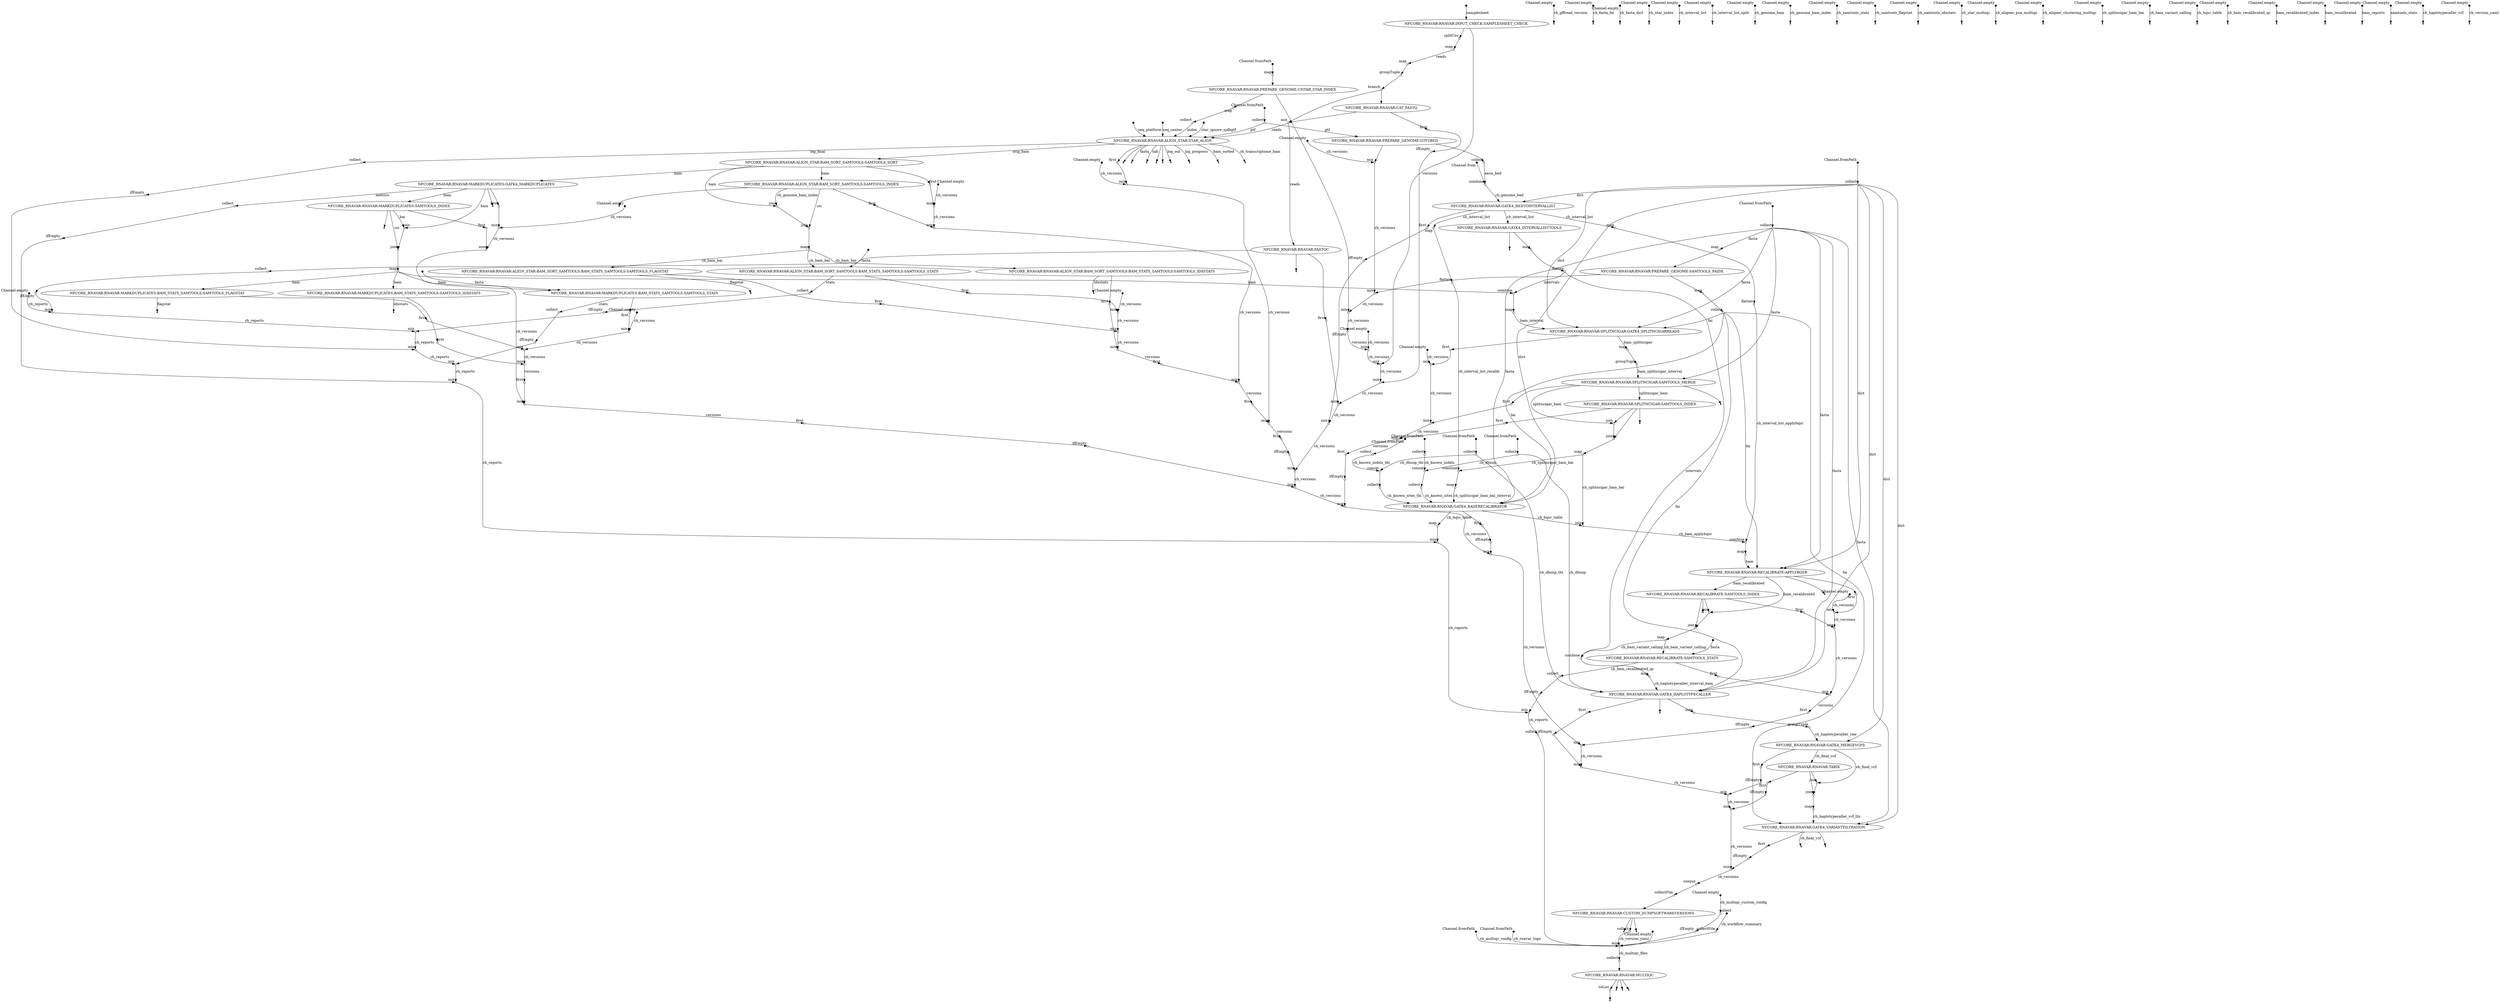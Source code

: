 digraph "rnavar_dag" {
v0 [shape=point,label="",fixedsize=true,width=0.1,xlabel="Channel.fromPath"];
v304 [shape=circle,label="",fixedsize=true,width=0.1,xlabel="mix"];
v0 -> v304 [label="ch_multiqc_config"];

v1 [shape=point,label="",fixedsize=true,width=0.1,xlabel="Channel.empty"];
v299 [shape=circle,label="",fixedsize=true,width=0.1,xlabel="collect"];
v1 -> v299 [label="ch_multiqc_custom_config"];

v2 [shape=point,label="",fixedsize=true,width=0.1,xlabel="Channel.fromPath"];
v304 [shape=circle,label="",fixedsize=true,width=0.1,xlabel="mix"];
v2 -> v304 [label="ch_rnavar_logo"];

v3 [shape=point,label="",fixedsize=true,width=0.1,xlabel="Channel.fromPath"];
v4 [shape=circle,label="",fixedsize=true,width=0.1,xlabel="collect"];
v3 -> v4;

v4 [shape=circle,label="",fixedsize=true,width=0.1,xlabel="collect"];
v211 [shape=circle,label="",fixedsize=true,width=0.1,xlabel="concat"];
v4 -> v211 [label="ch_dbsnp"];

v5 [shape=point,label="",fixedsize=true,width=0.1,xlabel="Channel.fromPath"];
v6 [shape=circle,label="",fixedsize=true,width=0.1,xlabel="collect"];
v5 -> v6;

v6 [shape=circle,label="",fixedsize=true,width=0.1,xlabel="collect"];
v213 [shape=circle,label="",fixedsize=true,width=0.1,xlabel="concat"];
v6 -> v213 [label="ch_dbsnp_tbi"];

v7 [shape=point,label="",fixedsize=true,width=0.1,xlabel="Channel.fromPath"];
v8 [shape=circle,label="",fixedsize=true,width=0.1,xlabel="collect"];
v7 -> v8;

v8 [shape=circle,label="",fixedsize=true,width=0.1,xlabel="collect"];
v211 [shape=circle,label="",fixedsize=true,width=0.1,xlabel="concat"];
v8 -> v211 [label="ch_known_indels"];

v9 [shape=point,label="",fixedsize=true,width=0.1,xlabel="Channel.fromPath"];
v10 [shape=circle,label="",fixedsize=true,width=0.1,xlabel="collect"];
v9 -> v10;

v10 [shape=circle,label="",fixedsize=true,width=0.1,xlabel="collect"];
v213 [shape=circle,label="",fixedsize=true,width=0.1,xlabel="concat"];
v10 -> v213 [label="ch_known_indels_tbi"];

v11 [shape=point,label="",fixedsize=true,width=0.1,xlabel="Channel.empty"];
v63 [shape=circle,label="",fixedsize=true,width=0.1,xlabel="mix"];
v11 -> v63 [label="ch_reports"];

v12 [shape=point,label="",fixedsize=true,width=0.1,xlabel="Channel.empty"];
v45 [shape=circle,label="",fixedsize=true,width=0.1,xlabel="mix"];
v12 -> v45 [label="ch_versions"];

v13 [shape=point,label="",fixedsize=true,width=0.1,xlabel="Channel.empty"];
v22 [shape=circle,label="",fixedsize=true,width=0.1,xlabel="mix"];
v13 -> v22 [label="ch_versions"];

v14 [shape=point,label="",fixedsize=true,width=0.1,xlabel="Channel.fromPath"];
v15 [shape=circle,label="",fixedsize=true,width=0.1,xlabel="collect"];
v14 -> v15;

v15 [shape=circle,label="",fixedsize=true,width=0.1,xlabel="collect"];
v25 [shape=circle,label="",fixedsize=true,width=0.1,xlabel="map"];
v15 -> v25 [label="fasta"];

v16 [shape=point,label="",fixedsize=true,width=0.1,xlabel="Channel.empty"];
v17 [shape=point];
v16 -> v17 [label="ch_gffread_version"];

v18 [shape=point,label="",fixedsize=true,width=0.1,xlabel="Channel.fromPath"];
v19 [shape=circle,label="",fixedsize=true,width=0.1,xlabel="collect"];
v18 -> v19;

v19 [shape=circle,label="",fixedsize=true,width=0.1,xlabel="collect"];
v20 [label="NFCORE_RNAVAR:RNAVAR:PREPARE_GENOME:GTF2BED"];
v19 -> v20 [label="gtf"];

v20 [label="NFCORE_RNAVAR:RNAVAR:PREPARE_GENOME:GTF2BED"];
v21 [shape=circle,label="",fixedsize=true,width=0.1,xlabel="collect"];
v20 -> v21;

v20 [label="NFCORE_RNAVAR:RNAVAR:PREPARE_GENOME:GTF2BED"];
v22 [shape=circle,label="",fixedsize=true,width=0.1,xlabel="mix"];
v20 -> v22;

v21 [shape=circle,label="",fixedsize=true,width=0.1,xlabel="collect"];
v44 [shape=circle,label="",fixedsize=true,width=0.1,xlabel="combine"];
v21 -> v44 [label="exon_bed"];

v22 [shape=circle,label="",fixedsize=true,width=0.1,xlabel="mix"];
v29 [shape=circle,label="",fixedsize=true,width=0.1,xlabel="mix"];
v22 -> v29 [label="ch_versions"];

v23 [shape=point,label="",fixedsize=true,width=0.1,xlabel="Channel.empty"];
v24 [shape=point];
v23 -> v24 [label="ch_fasta_fai"];

v25 [shape=circle,label="",fixedsize=true,width=0.1,xlabel="map"];
v26 [label="NFCORE_RNAVAR:RNAVAR:PREPARE_GENOME:SAMTOOLS_FAIDX"];
v25 -> v26;

v26 [label="NFCORE_RNAVAR:RNAVAR:PREPARE_GENOME:SAMTOOLS_FAIDX"];
v27 [shape=circle,label="",fixedsize=true,width=0.1,xlabel="map"];
v26 -> v27;

v26 [label="NFCORE_RNAVAR:RNAVAR:PREPARE_GENOME:SAMTOOLS_FAIDX"];
v29 [shape=circle,label="",fixedsize=true,width=0.1,xlabel="mix"];
v26 -> v29;

v27 [shape=circle,label="",fixedsize=true,width=0.1,xlabel="map"];
v28 [shape=circle,label="",fixedsize=true,width=0.1,xlabel="collect"];
v27 -> v28;

v28 [shape=circle,label="",fixedsize=true,width=0.1,xlabel="collect"];
v188 [label="NFCORE_RNAVAR:RNAVAR:SPLITNCIGAR:GATK4_SPLITNCIGARREADS"];
v28 -> v188 [label="fai"];

v29 [shape=circle,label="",fixedsize=true,width=0.1,xlabel="mix"];
v41 [shape=circle,label="",fixedsize=true,width=0.1,xlabel="mix"];
v29 -> v41 [label="ch_versions"];

v30 [shape=point,label="",fixedsize=true,width=0.1,xlabel="Channel.empty"];
v31 [shape=point];
v30 -> v31 [label="ch_fasta_dict"];

v32 [shape=point,label="",fixedsize=true,width=0.1,xlabel="Channel.fromPath"];
v33 [shape=circle,label="",fixedsize=true,width=0.1,xlabel="collect"];
v32 -> v33;

v33 [shape=circle,label="",fixedsize=true,width=0.1,xlabel="collect"];
v68 [label="NFCORE_RNAVAR:RNAVAR:GATK4_BEDTOINTERVALLIST"];
v33 -> v68 [label="dict"];

v34 [shape=point,label="",fixedsize=true,width=0.1,xlabel="Channel.empty"];
v35 [shape=point];
v34 -> v35 [label="ch_star_index"];

v36 [shape=point,label="",fixedsize=true,width=0.1,xlabel="Channel.fromPath"];
v37 [shape=circle,label="",fixedsize=true,width=0.1,xlabel="map"];
v36 -> v37;

v37 [shape=circle,label="",fixedsize=true,width=0.1,xlabel="map"];
v38 [label="NFCORE_RNAVAR:RNAVAR:PREPARE_GENOME:UNTAR_STAR_INDEX"];
v37 -> v38;

v38 [label="NFCORE_RNAVAR:RNAVAR:PREPARE_GENOME:UNTAR_STAR_INDEX"];
v39 [shape=circle,label="",fixedsize=true,width=0.1,xlabel="map"];
v38 -> v39;

v38 [label="NFCORE_RNAVAR:RNAVAR:PREPARE_GENOME:UNTAR_STAR_INDEX"];
v41 [shape=circle,label="",fixedsize=true,width=0.1,xlabel="mix"];
v38 -> v41;

v39 [shape=circle,label="",fixedsize=true,width=0.1,xlabel="map"];
v40 [shape=circle,label="",fixedsize=true,width=0.1,xlabel="collect"];
v39 -> v40;

v40 [shape=circle,label="",fixedsize=true,width=0.1,xlabel="collect"];
v98 [label="NFCORE_RNAVAR:RNAVAR:ALIGN_STAR:STAR_ALIGN"];
v40 -> v98 [label="index"];

v41 [shape=circle,label="",fixedsize=true,width=0.1,xlabel="mix"];
v42 [shape=circle,label="",fixedsize=true,width=0.1,xlabel="ifEmpty"];
v41 -> v42 [label="ch_versions"];

v42 [shape=circle,label="",fixedsize=true,width=0.1,xlabel="ifEmpty"];
v45 [shape=circle,label="",fixedsize=true,width=0.1,xlabel="mix"];
v42 -> v45 [label="versions"];

v43 [shape=point,label="",fixedsize=true,width=0.1,xlabel="Channel.from"];
v44 [shape=circle,label="",fixedsize=true,width=0.1,xlabel="combine"];
v43 -> v44;

v44 [shape=circle,label="",fixedsize=true,width=0.1,xlabel="combine"];
v68 [label="NFCORE_RNAVAR:RNAVAR:GATK4_BEDTOINTERVALLIST"];
v44 -> v68 [label="ch_genome_bed"];

v45 [shape=circle,label="",fixedsize=true,width=0.1,xlabel="mix"];
v53 [shape=circle,label="",fixedsize=true,width=0.1,xlabel="mix"];
v45 -> v53 [label="ch_versions"];

v46 [shape=point,label="",fixedsize=true,width=0.1];
v47 [label="NFCORE_RNAVAR:RNAVAR:INPUT_CHECK:SAMPLESHEET_CHECK"];
v46 -> v47 [label="samplesheet"];

v47 [label="NFCORE_RNAVAR:RNAVAR:INPUT_CHECK:SAMPLESHEET_CHECK"];
v48 [shape=circle,label="",fixedsize=true,width=0.1,xlabel="splitCsv"];
v47 -> v48;

v47 [label="NFCORE_RNAVAR:RNAVAR:INPUT_CHECK:SAMPLESHEET_CHECK"];
v53 [shape=circle,label="",fixedsize=true,width=0.1,xlabel="mix"];
v47 -> v53 [label="versions"];

v48 [shape=circle,label="",fixedsize=true,width=0.1,xlabel="splitCsv"];
v49 [shape=circle,label="",fixedsize=true,width=0.1,xlabel="map"];
v48 -> v49;

v49 [shape=circle,label="",fixedsize=true,width=0.1,xlabel="map"];
v50 [shape=circle,label="",fixedsize=true,width=0.1,xlabel="map"];
v49 -> v50 [label="reads"];

v50 [shape=circle,label="",fixedsize=true,width=0.1,xlabel="map"];
v51 [shape=circle,label="",fixedsize=true,width=0.1,xlabel="groupTuple"];
v50 -> v51;

v51 [shape=circle,label="",fixedsize=true,width=0.1,xlabel="groupTuple"];
v52 [shape=circle,label="",fixedsize=true,width=0.1,xlabel="branch"];
v51 -> v52;

v52 [shape=circle,label="",fixedsize=true,width=0.1,xlabel="branch"];
v55 [shape=circle,label="",fixedsize=true,width=0.1,xlabel="mix"];
v52 -> v55;

v52 [shape=circle,label="",fixedsize=true,width=0.1,xlabel="branch"];
v54 [label="NFCORE_RNAVAR:RNAVAR:CAT_FASTQ"];
v52 -> v54;

v53 [shape=circle,label="",fixedsize=true,width=0.1,xlabel="mix"];
v58 [shape=circle,label="",fixedsize=true,width=0.1,xlabel="mix"];
v53 -> v58 [label="ch_versions"];

v54 [label="NFCORE_RNAVAR:RNAVAR:CAT_FASTQ"];
v55 [shape=circle,label="",fixedsize=true,width=0.1,xlabel="mix"];
v54 -> v55;

v54 [label="NFCORE_RNAVAR:RNAVAR:CAT_FASTQ"];
v56 [shape=circle,label="",fixedsize=true,width=0.1,xlabel="first"];
v54 -> v56;

v55 [shape=circle,label="",fixedsize=true,width=0.1,xlabel="mix"];
v59 [label="NFCORE_RNAVAR:RNAVAR:FASTQC"];
v55 -> v59 [label="reads"];

v56 [shape=circle,label="",fixedsize=true,width=0.1,xlabel="first"];
v57 [shape=circle,label="",fixedsize=true,width=0.1,xlabel="ifEmpty"];
v56 -> v57;

v57 [shape=circle,label="",fixedsize=true,width=0.1,xlabel="ifEmpty"];
v58 [shape=circle,label="",fixedsize=true,width=0.1,xlabel="mix"];
v57 -> v58;

v58 [shape=circle,label="",fixedsize=true,width=0.1,xlabel="mix"];
v65 [shape=circle,label="",fixedsize=true,width=0.1,xlabel="mix"];
v58 -> v65 [label="ch_versions"];

v59 [label="NFCORE_RNAVAR:RNAVAR:FASTQC"];
v60 [shape=point];
v59 -> v60;

v59 [label="NFCORE_RNAVAR:RNAVAR:FASTQC"];
v61 [shape=circle,label="",fixedsize=true,width=0.1,xlabel="collect"];
v59 -> v61;

v59 [label="NFCORE_RNAVAR:RNAVAR:FASTQC"];
v64 [shape=circle,label="",fixedsize=true,width=0.1,xlabel="first"];
v59 -> v64;

v61 [shape=circle,label="",fixedsize=true,width=0.1,xlabel="collect"];
v62 [shape=circle,label="",fixedsize=true,width=0.1,xlabel="ifEmpty"];
v61 -> v62;

v62 [shape=circle,label="",fixedsize=true,width=0.1,xlabel="ifEmpty"];
v63 [shape=circle,label="",fixedsize=true,width=0.1,xlabel="mix"];
v62 -> v63;

v63 [shape=circle,label="",fixedsize=true,width=0.1,xlabel="mix"];
v140 [shape=circle,label="",fixedsize=true,width=0.1,xlabel="mix"];
v63 -> v140 [label="ch_reports"];

v64 [shape=circle,label="",fixedsize=true,width=0.1,xlabel="first"];
v65 [shape=circle,label="",fixedsize=true,width=0.1,xlabel="mix"];
v64 -> v65;

v65 [shape=circle,label="",fixedsize=true,width=0.1,xlabel="mix"];
v71 [shape=circle,label="",fixedsize=true,width=0.1,xlabel="mix"];
v65 -> v71 [label="ch_versions"];

v66 [shape=point,label="",fixedsize=true,width=0.1,xlabel="Channel.empty"];
v67 [shape=point];
v66 -> v67 [label="ch_interval_list"];

v68 [label="NFCORE_RNAVAR:RNAVAR:GATK4_BEDTOINTERVALLIST"];
v74 [label="NFCORE_RNAVAR:RNAVAR:GATK4_INTERVALLISTTOOLS"];
v68 -> v74 [label="ch_interval_list"];

v68 [label="NFCORE_RNAVAR:RNAVAR:GATK4_BEDTOINTERVALLIST"];
v69 [shape=circle,label="",fixedsize=true,width=0.1,xlabel="first"];
v68 -> v69;

v69 [shape=circle,label="",fixedsize=true,width=0.1,xlabel="first"];
v70 [shape=circle,label="",fixedsize=true,width=0.1,xlabel="ifEmpty"];
v69 -> v70;

v70 [shape=circle,label="",fixedsize=true,width=0.1,xlabel="ifEmpty"];
v71 [shape=circle,label="",fixedsize=true,width=0.1,xlabel="mix"];
v70 -> v71;

v71 [shape=circle,label="",fixedsize=true,width=0.1,xlabel="mix"];
v146 [shape=circle,label="",fixedsize=true,width=0.1,xlabel="mix"];
v71 -> v146 [label="ch_versions"];

v72 [shape=point,label="",fixedsize=true,width=0.1,xlabel="Channel.empty"];
v73 [shape=point];
v72 -> v73 [label="ch_interval_list_split"];

v74 [label="NFCORE_RNAVAR:RNAVAR:GATK4_INTERVALLISTTOOLS"];
v76 [shape=circle,label="",fixedsize=true,width=0.1,xlabel="map"];
v74 -> v76;

v74 [label="NFCORE_RNAVAR:RNAVAR:GATK4_INTERVALLISTTOOLS"];
v75 [shape=point];
v74 -> v75;

v76 [shape=circle,label="",fixedsize=true,width=0.1,xlabel="map"];
v77 [shape=circle,label="",fixedsize=true,width=0.1,xlabel="flatten"];
v76 -> v77;

v77 [shape=circle,label="",fixedsize=true,width=0.1,xlabel="flatten"];
v186 [shape=circle,label="",fixedsize=true,width=0.1,xlabel="combine"];
v77 -> v186 [label="intervals"];

v78 [shape=point,label="",fixedsize=true,width=0.1,xlabel="Channel.empty"];
v79 [shape=point];
v78 -> v79 [label="ch_genome_bam"];

v80 [shape=point,label="",fixedsize=true,width=0.1,xlabel="Channel.empty"];
v81 [shape=point];
v80 -> v81 [label="ch_genome_bam_index"];

v82 [shape=point,label="",fixedsize=true,width=0.1,xlabel="Channel.empty"];
v83 [shape=point];
v82 -> v83 [label="ch_samtools_stats"];

v84 [shape=point,label="",fixedsize=true,width=0.1,xlabel="Channel.empty"];
v85 [shape=point];
v84 -> v85 [label="ch_samtools_flagstat"];

v86 [shape=point,label="",fixedsize=true,width=0.1,xlabel="Channel.empty"];
v87 [shape=point];
v86 -> v87 [label="ch_samtools_idxstats"];

v88 [shape=point,label="",fixedsize=true,width=0.1,xlabel="Channel.empty"];
v89 [shape=point];
v88 -> v89 [label="ch_star_multiqc"];

v90 [shape=point,label="",fixedsize=true,width=0.1,xlabel="Channel.empty"];
v91 [shape=point];
v90 -> v91 [label="ch_aligner_pca_multiqc"];

v92 [shape=point,label="",fixedsize=true,width=0.1,xlabel="Channel.empty"];
v93 [shape=point];
v92 -> v93 [label="ch_aligner_clustering_multiqc"];

v94 [shape=point,label="",fixedsize=true,width=0.1,xlabel="Channel.empty"];
v109 [shape=circle,label="",fixedsize=true,width=0.1,xlabel="mix"];
v94 -> v109 [label="ch_versions"];

v55 [shape=circle,label="",fixedsize=true,width=0.1,xlabel="mix"];
v98 [label="NFCORE_RNAVAR:RNAVAR:ALIGN_STAR:STAR_ALIGN"];
v55 -> v98 [label="reads"];

v19 [shape=circle,label="",fixedsize=true,width=0.1,xlabel="collect"];
v98 [label="NFCORE_RNAVAR:RNAVAR:ALIGN_STAR:STAR_ALIGN"];
v19 -> v98 [label="gtf"];

v95 [shape=point,label="",fixedsize=true,width=0.1];
v98 [label="NFCORE_RNAVAR:RNAVAR:ALIGN_STAR:STAR_ALIGN"];
v95 -> v98 [label="star_ignore_sjdbgtf"];

v96 [shape=point,label="",fixedsize=true,width=0.1];
v98 [label="NFCORE_RNAVAR:RNAVAR:ALIGN_STAR:STAR_ALIGN"];
v96 -> v98 [label="seq_platform"];

v97 [shape=point,label="",fixedsize=true,width=0.1];
v98 [label="NFCORE_RNAVAR:RNAVAR:ALIGN_STAR:STAR_ALIGN"];
v97 -> v98 [label="seq_center"];

v98 [label="NFCORE_RNAVAR:RNAVAR:ALIGN_STAR:STAR_ALIGN"];
v111 [label="NFCORE_RNAVAR:RNAVAR:ALIGN_STAR:BAM_SORT_SAMTOOLS:SAMTOOLS_SORT"];
v98 -> v111 [label="orig_bam"];

v98 [label="NFCORE_RNAVAR:RNAVAR:ALIGN_STAR:STAR_ALIGN"];
v141 [shape=circle,label="",fixedsize=true,width=0.1,xlabel="collect"];
v98 -> v141 [label="log_final"];

v98 [label="NFCORE_RNAVAR:RNAVAR:ALIGN_STAR:STAR_ALIGN"];
v107 [shape=point];
v98 -> v107 [label="log_out"];

v98 [label="NFCORE_RNAVAR:RNAVAR:ALIGN_STAR:STAR_ALIGN"];
v106 [shape=point];
v98 -> v106 [label="log_progress"];

v98 [label="NFCORE_RNAVAR:RNAVAR:ALIGN_STAR:STAR_ALIGN"];
v108 [shape=circle,label="",fixedsize=true,width=0.1,xlabel="first"];
v98 -> v108;

v98 [label="NFCORE_RNAVAR:RNAVAR:ALIGN_STAR:STAR_ALIGN"];
v105 [shape=point];
v98 -> v105 [label="bam_sorted"];

v98 [label="NFCORE_RNAVAR:RNAVAR:ALIGN_STAR:STAR_ALIGN"];
v104 [shape=point];
v98 -> v104 [label="ch_transcriptome_bam"];

v98 [label="NFCORE_RNAVAR:RNAVAR:ALIGN_STAR:STAR_ALIGN"];
v103 [shape=point];
v98 -> v103;

v98 [label="NFCORE_RNAVAR:RNAVAR:ALIGN_STAR:STAR_ALIGN"];
v102 [shape=point];
v98 -> v102 [label="fastq"];

v98 [label="NFCORE_RNAVAR:RNAVAR:ALIGN_STAR:STAR_ALIGN"];
v101 [shape=point];
v98 -> v101 [label="tab"];

v98 [label="NFCORE_RNAVAR:RNAVAR:ALIGN_STAR:STAR_ALIGN"];
v100 [shape=point];
v98 -> v100;

v98 [label="NFCORE_RNAVAR:RNAVAR:ALIGN_STAR:STAR_ALIGN"];
v99 [shape=point];
v98 -> v99;

v108 [shape=circle,label="",fixedsize=true,width=0.1,xlabel="first"];
v109 [shape=circle,label="",fixedsize=true,width=0.1,xlabel="mix"];
v108 -> v109;

v109 [shape=circle,label="",fixedsize=true,width=0.1,xlabel="mix"];
v137 [shape=circle,label="",fixedsize=true,width=0.1,xlabel="mix"];
v109 -> v137 [label="ch_versions"];

v110 [shape=point,label="",fixedsize=true,width=0.1,xlabel="Channel.empty"];
v113 [shape=circle,label="",fixedsize=true,width=0.1,xlabel="mix"];
v110 -> v113 [label="ch_versions"];

v111 [label="NFCORE_RNAVAR:RNAVAR:ALIGN_STAR:BAM_SORT_SAMTOOLS:SAMTOOLS_SORT"];
v114 [label="NFCORE_RNAVAR:RNAVAR:ALIGN_STAR:BAM_SORT_SAMTOOLS:SAMTOOLS_INDEX"];
v111 -> v114 [label="bam"];

v111 [label="NFCORE_RNAVAR:RNAVAR:ALIGN_STAR:BAM_SORT_SAMTOOLS:SAMTOOLS_SORT"];
v112 [shape=circle,label="",fixedsize=true,width=0.1,xlabel="first"];
v111 -> v112;

v112 [shape=circle,label="",fixedsize=true,width=0.1,xlabel="first"];
v113 [shape=circle,label="",fixedsize=true,width=0.1,xlabel="mix"];
v112 -> v113;

v113 [shape=circle,label="",fixedsize=true,width=0.1,xlabel="mix"];
v117 [shape=circle,label="",fixedsize=true,width=0.1,xlabel="mix"];
v113 -> v117 [label="ch_versions"];

v114 [label="NFCORE_RNAVAR:RNAVAR:ALIGN_STAR:BAM_SORT_SAMTOOLS:SAMTOOLS_INDEX"];
v118 [shape=circle,label="",fixedsize=true,width=0.1,xlabel="join"];
v114 -> v118 [label="ch_genome_bam_index"];

v114 [label="NFCORE_RNAVAR:RNAVAR:ALIGN_STAR:BAM_SORT_SAMTOOLS:SAMTOOLS_INDEX"];
v119 [shape=circle,label="",fixedsize=true,width=0.1,xlabel="join"];
v114 -> v119 [label="csi"];

v114 [label="NFCORE_RNAVAR:RNAVAR:ALIGN_STAR:BAM_SORT_SAMTOOLS:SAMTOOLS_INDEX"];
v115 [shape=point];
v114 -> v115;

v114 [label="NFCORE_RNAVAR:RNAVAR:ALIGN_STAR:BAM_SORT_SAMTOOLS:SAMTOOLS_INDEX"];
v116 [shape=circle,label="",fixedsize=true,width=0.1,xlabel="first"];
v114 -> v116;

v116 [shape=circle,label="",fixedsize=true,width=0.1,xlabel="first"];
v117 [shape=circle,label="",fixedsize=true,width=0.1,xlabel="mix"];
v116 -> v117;

v117 [shape=circle,label="",fixedsize=true,width=0.1,xlabel="mix"];
v135 [shape=circle,label="",fixedsize=true,width=0.1,xlabel="mix"];
v117 -> v135 [label="ch_versions"];

v111 [label="NFCORE_RNAVAR:RNAVAR:ALIGN_STAR:BAM_SORT_SAMTOOLS:SAMTOOLS_SORT"];
v118 [shape=circle,label="",fixedsize=true,width=0.1,xlabel="join"];
v111 -> v118 [label="bam"];

v118 [shape=circle,label="",fixedsize=true,width=0.1,xlabel="join"];
v119 [shape=circle,label="",fixedsize=true,width=0.1,xlabel="join"];
v118 -> v119;

v119 [shape=circle,label="",fixedsize=true,width=0.1,xlabel="join"];
v120 [shape=circle,label="",fixedsize=true,width=0.1,xlabel="map"];
v119 -> v120;

v120 [shape=circle,label="",fixedsize=true,width=0.1,xlabel="map"];
v123 [label="NFCORE_RNAVAR:RNAVAR:ALIGN_STAR:BAM_SORT_SAMTOOLS:BAM_STATS_SAMTOOLS:SAMTOOLS_STATS"];
v120 -> v123 [label="ch_bam_bai"];

v121 [shape=point,label="",fixedsize=true,width=0.1,xlabel="Channel.empty"];
v125 [shape=circle,label="",fixedsize=true,width=0.1,xlabel="mix"];
v121 -> v125 [label="ch_versions"];

v122 [shape=point,label="",fixedsize=true,width=0.1];
v123 [label="NFCORE_RNAVAR:RNAVAR:ALIGN_STAR:BAM_SORT_SAMTOOLS:BAM_STATS_SAMTOOLS:SAMTOOLS_STATS"];
v122 -> v123 [label="fasta"];

v123 [label="NFCORE_RNAVAR:RNAVAR:ALIGN_STAR:BAM_SORT_SAMTOOLS:BAM_STATS_SAMTOOLS:SAMTOOLS_STATS"];
v138 [shape=circle,label="",fixedsize=true,width=0.1,xlabel="collect"];
v123 -> v138 [label="stats"];

v123 [label="NFCORE_RNAVAR:RNAVAR:ALIGN_STAR:BAM_SORT_SAMTOOLS:BAM_STATS_SAMTOOLS:SAMTOOLS_STATS"];
v124 [shape=circle,label="",fixedsize=true,width=0.1,xlabel="first"];
v123 -> v124;

v124 [shape=circle,label="",fixedsize=true,width=0.1,xlabel="first"];
v125 [shape=circle,label="",fixedsize=true,width=0.1,xlabel="mix"];
v124 -> v125;

v125 [shape=circle,label="",fixedsize=true,width=0.1,xlabel="mix"];
v129 [shape=circle,label="",fixedsize=true,width=0.1,xlabel="mix"];
v125 -> v129 [label="ch_versions"];

v120 [shape=circle,label="",fixedsize=true,width=0.1,xlabel="map"];
v126 [label="NFCORE_RNAVAR:RNAVAR:ALIGN_STAR:BAM_SORT_SAMTOOLS:BAM_STATS_SAMTOOLS:SAMTOOLS_FLAGSTAT"];
v120 -> v126 [label="ch_bam_bai"];

v126 [label="NFCORE_RNAVAR:RNAVAR:ALIGN_STAR:BAM_SORT_SAMTOOLS:BAM_STATS_SAMTOOLS:SAMTOOLS_FLAGSTAT"];
v127 [shape=point];
v126 -> v127 [label="flagstat"];

v126 [label="NFCORE_RNAVAR:RNAVAR:ALIGN_STAR:BAM_SORT_SAMTOOLS:BAM_STATS_SAMTOOLS:SAMTOOLS_FLAGSTAT"];
v128 [shape=circle,label="",fixedsize=true,width=0.1,xlabel="first"];
v126 -> v128;

v128 [shape=circle,label="",fixedsize=true,width=0.1,xlabel="first"];
v129 [shape=circle,label="",fixedsize=true,width=0.1,xlabel="mix"];
v128 -> v129;

v129 [shape=circle,label="",fixedsize=true,width=0.1,xlabel="mix"];
v133 [shape=circle,label="",fixedsize=true,width=0.1,xlabel="mix"];
v129 -> v133 [label="ch_versions"];

v120 [shape=circle,label="",fixedsize=true,width=0.1,xlabel="map"];
v130 [label="NFCORE_RNAVAR:RNAVAR:ALIGN_STAR:BAM_SORT_SAMTOOLS:BAM_STATS_SAMTOOLS:SAMTOOLS_IDXSTATS"];
v120 -> v130 [label="ch_bam_bai"];

v130 [label="NFCORE_RNAVAR:RNAVAR:ALIGN_STAR:BAM_SORT_SAMTOOLS:BAM_STATS_SAMTOOLS:SAMTOOLS_IDXSTATS"];
v131 [shape=point];
v130 -> v131 [label="idxstats"];

v130 [label="NFCORE_RNAVAR:RNAVAR:ALIGN_STAR:BAM_SORT_SAMTOOLS:BAM_STATS_SAMTOOLS:SAMTOOLS_IDXSTATS"];
v132 [shape=circle,label="",fixedsize=true,width=0.1,xlabel="first"];
v130 -> v132;

v132 [shape=circle,label="",fixedsize=true,width=0.1,xlabel="first"];
v133 [shape=circle,label="",fixedsize=true,width=0.1,xlabel="mix"];
v132 -> v133;

v133 [shape=circle,label="",fixedsize=true,width=0.1,xlabel="mix"];
v134 [shape=circle,label="",fixedsize=true,width=0.1,xlabel="first"];
v133 -> v134 [label="versions"];

v134 [shape=circle,label="",fixedsize=true,width=0.1,xlabel="first"];
v135 [shape=circle,label="",fixedsize=true,width=0.1,xlabel="mix"];
v134 -> v135;

v135 [shape=circle,label="",fixedsize=true,width=0.1,xlabel="mix"];
v136 [shape=circle,label="",fixedsize=true,width=0.1,xlabel="first"];
v135 -> v136 [label="versions"];

v136 [shape=circle,label="",fixedsize=true,width=0.1,xlabel="first"];
v137 [shape=circle,label="",fixedsize=true,width=0.1,xlabel="mix"];
v136 -> v137;

v137 [shape=circle,label="",fixedsize=true,width=0.1,xlabel="mix"];
v144 [shape=circle,label="",fixedsize=true,width=0.1,xlabel="first"];
v137 -> v144 [label="versions"];

v138 [shape=circle,label="",fixedsize=true,width=0.1,xlabel="collect"];
v139 [shape=circle,label="",fixedsize=true,width=0.1,xlabel="ifEmpty"];
v138 -> v139;

v139 [shape=circle,label="",fixedsize=true,width=0.1,xlabel="ifEmpty"];
v140 [shape=circle,label="",fixedsize=true,width=0.1,xlabel="mix"];
v139 -> v140;

v140 [shape=circle,label="",fixedsize=true,width=0.1,xlabel="mix"];
v143 [shape=circle,label="",fixedsize=true,width=0.1,xlabel="mix"];
v140 -> v143 [label="ch_reports"];

v141 [shape=circle,label="",fixedsize=true,width=0.1,xlabel="collect"];
v142 [shape=circle,label="",fixedsize=true,width=0.1,xlabel="ifEmpty"];
v141 -> v142;

v142 [shape=circle,label="",fixedsize=true,width=0.1,xlabel="ifEmpty"];
v143 [shape=circle,label="",fixedsize=true,width=0.1,xlabel="mix"];
v142 -> v143;

v143 [shape=circle,label="",fixedsize=true,width=0.1,xlabel="mix"];
v176 [shape=circle,label="",fixedsize=true,width=0.1,xlabel="mix"];
v143 -> v176 [label="ch_reports"];

v144 [shape=circle,label="",fixedsize=true,width=0.1,xlabel="first"];
v145 [shape=circle,label="",fixedsize=true,width=0.1,xlabel="ifEmpty"];
v144 -> v145;

v145 [shape=circle,label="",fixedsize=true,width=0.1,xlabel="ifEmpty"];
v146 [shape=circle,label="",fixedsize=true,width=0.1,xlabel="mix"];
v145 -> v146;

v146 [shape=circle,label="",fixedsize=true,width=0.1,xlabel="mix"];
v182 [shape=circle,label="",fixedsize=true,width=0.1,xlabel="mix"];
v146 -> v182 [label="ch_versions"];

v147 [shape=point,label="",fixedsize=true,width=0.1,xlabel="Channel.empty"];
v151 [shape=circle,label="",fixedsize=true,width=0.1,xlabel="mix"];
v147 -> v151 [label="ch_versions"];

v111 [label="NFCORE_RNAVAR:RNAVAR:ALIGN_STAR:BAM_SORT_SAMTOOLS:SAMTOOLS_SORT"];
v148 [label="NFCORE_RNAVAR:RNAVAR:MARKDUPLICATES:GATK4_MARKDUPLICATES"];
v111 -> v148 [label="bam"];

v148 [label="NFCORE_RNAVAR:RNAVAR:MARKDUPLICATES:GATK4_MARKDUPLICATES"];
v152 [label="NFCORE_RNAVAR:RNAVAR:MARKDUPLICATES:SAMTOOLS_INDEX"];
v148 -> v152 [label="bam"];

v148 [label="NFCORE_RNAVAR:RNAVAR:MARKDUPLICATES:GATK4_MARKDUPLICATES"];
v149 [shape=point];
v148 -> v149;

v148 [label="NFCORE_RNAVAR:RNAVAR:MARKDUPLICATES:GATK4_MARKDUPLICATES"];
v177 [shape=circle,label="",fixedsize=true,width=0.1,xlabel="collect"];
v148 -> v177 [label="metrics"];

v148 [label="NFCORE_RNAVAR:RNAVAR:MARKDUPLICATES:GATK4_MARKDUPLICATES"];
v150 [shape=circle,label="",fixedsize=true,width=0.1,xlabel="first"];
v148 -> v150;

v150 [shape=circle,label="",fixedsize=true,width=0.1,xlabel="first"];
v151 [shape=circle,label="",fixedsize=true,width=0.1,xlabel="mix"];
v150 -> v151;

v151 [shape=circle,label="",fixedsize=true,width=0.1,xlabel="mix"];
v155 [shape=circle,label="",fixedsize=true,width=0.1,xlabel="mix"];
v151 -> v155 [label="ch_versions"];

v152 [label="NFCORE_RNAVAR:RNAVAR:MARKDUPLICATES:SAMTOOLS_INDEX"];
v156 [shape=circle,label="",fixedsize=true,width=0.1,xlabel="join"];
v152 -> v156 [label="bai"];

v152 [label="NFCORE_RNAVAR:RNAVAR:MARKDUPLICATES:SAMTOOLS_INDEX"];
v157 [shape=circle,label="",fixedsize=true,width=0.1,xlabel="join"];
v152 -> v157 [label="csi"];

v152 [label="NFCORE_RNAVAR:RNAVAR:MARKDUPLICATES:SAMTOOLS_INDEX"];
v153 [shape=point];
v152 -> v153;

v152 [label="NFCORE_RNAVAR:RNAVAR:MARKDUPLICATES:SAMTOOLS_INDEX"];
v154 [shape=circle,label="",fixedsize=true,width=0.1,xlabel="first"];
v152 -> v154;

v154 [shape=circle,label="",fixedsize=true,width=0.1,xlabel="first"];
v155 [shape=circle,label="",fixedsize=true,width=0.1,xlabel="mix"];
v154 -> v155;

v155 [shape=circle,label="",fixedsize=true,width=0.1,xlabel="mix"];
v173 [shape=circle,label="",fixedsize=true,width=0.1,xlabel="mix"];
v155 -> v173 [label="ch_versions"];

v148 [label="NFCORE_RNAVAR:RNAVAR:MARKDUPLICATES:GATK4_MARKDUPLICATES"];
v156 [shape=circle,label="",fixedsize=true,width=0.1,xlabel="join"];
v148 -> v156 [label="bam"];

v156 [shape=circle,label="",fixedsize=true,width=0.1,xlabel="join"];
v157 [shape=circle,label="",fixedsize=true,width=0.1,xlabel="join"];
v156 -> v157;

v157 [shape=circle,label="",fixedsize=true,width=0.1,xlabel="join"];
v158 [shape=circle,label="",fixedsize=true,width=0.1,xlabel="map"];
v157 -> v158;

v158 [shape=circle,label="",fixedsize=true,width=0.1,xlabel="map"];
v161 [label="NFCORE_RNAVAR:RNAVAR:MARKDUPLICATES:BAM_STATS_SAMTOOLS:SAMTOOLS_STATS"];
v158 -> v161 [label="bam"];

v159 [shape=point,label="",fixedsize=true,width=0.1,xlabel="Channel.empty"];
v163 [shape=circle,label="",fixedsize=true,width=0.1,xlabel="mix"];
v159 -> v163 [label="ch_versions"];

v160 [shape=point,label="",fixedsize=true,width=0.1];
v161 [label="NFCORE_RNAVAR:RNAVAR:MARKDUPLICATES:BAM_STATS_SAMTOOLS:SAMTOOLS_STATS"];
v160 -> v161 [label="fasta"];

v161 [label="NFCORE_RNAVAR:RNAVAR:MARKDUPLICATES:BAM_STATS_SAMTOOLS:SAMTOOLS_STATS"];
v174 [shape=circle,label="",fixedsize=true,width=0.1,xlabel="collect"];
v161 -> v174 [label="stats"];

v161 [label="NFCORE_RNAVAR:RNAVAR:MARKDUPLICATES:BAM_STATS_SAMTOOLS:SAMTOOLS_STATS"];
v162 [shape=circle,label="",fixedsize=true,width=0.1,xlabel="first"];
v161 -> v162;

v162 [shape=circle,label="",fixedsize=true,width=0.1,xlabel="first"];
v163 [shape=circle,label="",fixedsize=true,width=0.1,xlabel="mix"];
v162 -> v163;

v163 [shape=circle,label="",fixedsize=true,width=0.1,xlabel="mix"];
v167 [shape=circle,label="",fixedsize=true,width=0.1,xlabel="mix"];
v163 -> v167 [label="ch_versions"];

v158 [shape=circle,label="",fixedsize=true,width=0.1,xlabel="map"];
v164 [label="NFCORE_RNAVAR:RNAVAR:MARKDUPLICATES:BAM_STATS_SAMTOOLS:SAMTOOLS_FLAGSTAT"];
v158 -> v164 [label="bam"];

v164 [label="NFCORE_RNAVAR:RNAVAR:MARKDUPLICATES:BAM_STATS_SAMTOOLS:SAMTOOLS_FLAGSTAT"];
v165 [shape=point];
v164 -> v165 [label="flagstat"];

v164 [label="NFCORE_RNAVAR:RNAVAR:MARKDUPLICATES:BAM_STATS_SAMTOOLS:SAMTOOLS_FLAGSTAT"];
v166 [shape=circle,label="",fixedsize=true,width=0.1,xlabel="first"];
v164 -> v166;

v166 [shape=circle,label="",fixedsize=true,width=0.1,xlabel="first"];
v167 [shape=circle,label="",fixedsize=true,width=0.1,xlabel="mix"];
v166 -> v167;

v167 [shape=circle,label="",fixedsize=true,width=0.1,xlabel="mix"];
v171 [shape=circle,label="",fixedsize=true,width=0.1,xlabel="mix"];
v167 -> v171 [label="ch_versions"];

v158 [shape=circle,label="",fixedsize=true,width=0.1,xlabel="map"];
v168 [label="NFCORE_RNAVAR:RNAVAR:MARKDUPLICATES:BAM_STATS_SAMTOOLS:SAMTOOLS_IDXSTATS"];
v158 -> v168 [label="bam"];

v168 [label="NFCORE_RNAVAR:RNAVAR:MARKDUPLICATES:BAM_STATS_SAMTOOLS:SAMTOOLS_IDXSTATS"];
v169 [shape=point];
v168 -> v169 [label="idxstats"];

v168 [label="NFCORE_RNAVAR:RNAVAR:MARKDUPLICATES:BAM_STATS_SAMTOOLS:SAMTOOLS_IDXSTATS"];
v170 [shape=circle,label="",fixedsize=true,width=0.1,xlabel="first"];
v168 -> v170;

v170 [shape=circle,label="",fixedsize=true,width=0.1,xlabel="first"];
v171 [shape=circle,label="",fixedsize=true,width=0.1,xlabel="mix"];
v170 -> v171;

v171 [shape=circle,label="",fixedsize=true,width=0.1,xlabel="mix"];
v172 [shape=circle,label="",fixedsize=true,width=0.1,xlabel="first"];
v171 -> v172 [label="versions"];

v172 [shape=circle,label="",fixedsize=true,width=0.1,xlabel="first"];
v173 [shape=circle,label="",fixedsize=true,width=0.1,xlabel="mix"];
v172 -> v173;

v173 [shape=circle,label="",fixedsize=true,width=0.1,xlabel="mix"];
v180 [shape=circle,label="",fixedsize=true,width=0.1,xlabel="first"];
v173 -> v180 [label="versions"];

v174 [shape=circle,label="",fixedsize=true,width=0.1,xlabel="collect"];
v175 [shape=circle,label="",fixedsize=true,width=0.1,xlabel="ifEmpty"];
v174 -> v175;

v175 [shape=circle,label="",fixedsize=true,width=0.1,xlabel="ifEmpty"];
v176 [shape=circle,label="",fixedsize=true,width=0.1,xlabel="mix"];
v175 -> v176;

v176 [shape=circle,label="",fixedsize=true,width=0.1,xlabel="mix"];
v179 [shape=circle,label="",fixedsize=true,width=0.1,xlabel="mix"];
v176 -> v179 [label="ch_reports"];

v177 [shape=circle,label="",fixedsize=true,width=0.1,xlabel="collect"];
v178 [shape=circle,label="",fixedsize=true,width=0.1,xlabel="ifEmpty"];
v177 -> v178;

v178 [shape=circle,label="",fixedsize=true,width=0.1,xlabel="ifEmpty"];
v179 [shape=circle,label="",fixedsize=true,width=0.1,xlabel="mix"];
v178 -> v179;

v179 [shape=circle,label="",fixedsize=true,width=0.1,xlabel="mix"];
v221 [shape=circle,label="",fixedsize=true,width=0.1,xlabel="mix"];
v179 -> v221 [label="ch_reports"];

v180 [shape=circle,label="",fixedsize=true,width=0.1,xlabel="first"];
v181 [shape=circle,label="",fixedsize=true,width=0.1,xlabel="ifEmpty"];
v180 -> v181;

v181 [shape=circle,label="",fixedsize=true,width=0.1,xlabel="ifEmpty"];
v182 [shape=circle,label="",fixedsize=true,width=0.1,xlabel="mix"];
v181 -> v182;

v182 [shape=circle,label="",fixedsize=true,width=0.1,xlabel="mix"];
v206 [shape=circle,label="",fixedsize=true,width=0.1,xlabel="mix"];
v182 -> v206 [label="ch_versions"];

v183 [shape=point,label="",fixedsize=true,width=0.1,xlabel="Channel.empty"];
v184 [shape=point];
v183 -> v184 [label="ch_splitncigar_bam_bai"];

v185 [shape=point,label="",fixedsize=true,width=0.1,xlabel="Channel.empty"];
v190 [shape=circle,label="",fixedsize=true,width=0.1,xlabel="mix"];
v185 -> v190 [label="ch_versions"];

v158 [shape=circle,label="",fixedsize=true,width=0.1,xlabel="map"];
v186 [shape=circle,label="",fixedsize=true,width=0.1,xlabel="combine"];
v158 -> v186 [label="bam"];

v186 [shape=circle,label="",fixedsize=true,width=0.1,xlabel="combine"];
v187 [shape=circle,label="",fixedsize=true,width=0.1,xlabel="map"];
v186 -> v187;

v187 [shape=circle,label="",fixedsize=true,width=0.1,xlabel="map"];
v188 [label="NFCORE_RNAVAR:RNAVAR:SPLITNCIGAR:GATK4_SPLITNCIGARREADS"];
v187 -> v188 [label="bam_interval"];

v15 [shape=circle,label="",fixedsize=true,width=0.1,xlabel="collect"];
v188 [label="NFCORE_RNAVAR:RNAVAR:SPLITNCIGAR:GATK4_SPLITNCIGARREADS"];
v15 -> v188 [label="fasta"];

v33 [shape=circle,label="",fixedsize=true,width=0.1,xlabel="collect"];
v188 [label="NFCORE_RNAVAR:RNAVAR:SPLITNCIGAR:GATK4_SPLITNCIGARREADS"];
v33 -> v188 [label="dict"];

v188 [label="NFCORE_RNAVAR:RNAVAR:SPLITNCIGAR:GATK4_SPLITNCIGARREADS"];
v191 [shape=circle,label="",fixedsize=true,width=0.1,xlabel="map"];
v188 -> v191 [label="bam_splitncigar"];

v188 [label="NFCORE_RNAVAR:RNAVAR:SPLITNCIGAR:GATK4_SPLITNCIGARREADS"];
v189 [shape=circle,label="",fixedsize=true,width=0.1,xlabel="first"];
v188 -> v189;

v189 [shape=circle,label="",fixedsize=true,width=0.1,xlabel="first"];
v190 [shape=circle,label="",fixedsize=true,width=0.1,xlabel="mix"];
v189 -> v190;

v190 [shape=circle,label="",fixedsize=true,width=0.1,xlabel="mix"];
v196 [shape=circle,label="",fixedsize=true,width=0.1,xlabel="mix"];
v190 -> v196 [label="ch_versions"];

v191 [shape=circle,label="",fixedsize=true,width=0.1,xlabel="map"];
v192 [shape=circle,label="",fixedsize=true,width=0.1,xlabel="groupTuple"];
v191 -> v192;

v192 [shape=circle,label="",fixedsize=true,width=0.1,xlabel="groupTuple"];
v193 [label="NFCORE_RNAVAR:RNAVAR:SPLITNCIGAR:SAMTOOLS_MERGE"];
v192 -> v193 [label="bam_splitncigar_interval"];

v15 [shape=circle,label="",fixedsize=true,width=0.1,xlabel="collect"];
v193 [label="NFCORE_RNAVAR:RNAVAR:SPLITNCIGAR:SAMTOOLS_MERGE"];
v15 -> v193 [label="fasta"];

v193 [label="NFCORE_RNAVAR:RNAVAR:SPLITNCIGAR:SAMTOOLS_MERGE"];
v197 [label="NFCORE_RNAVAR:RNAVAR:SPLITNCIGAR:SAMTOOLS_INDEX"];
v193 -> v197 [label="splitncigar_bam"];

v193 [label="NFCORE_RNAVAR:RNAVAR:SPLITNCIGAR:SAMTOOLS_MERGE"];
v194 [shape=point];
v193 -> v194;

v193 [label="NFCORE_RNAVAR:RNAVAR:SPLITNCIGAR:SAMTOOLS_MERGE"];
v195 [shape=circle,label="",fixedsize=true,width=0.1,xlabel="first"];
v193 -> v195;

v195 [shape=circle,label="",fixedsize=true,width=0.1,xlabel="first"];
v196 [shape=circle,label="",fixedsize=true,width=0.1,xlabel="mix"];
v195 -> v196;

v196 [shape=circle,label="",fixedsize=true,width=0.1,xlabel="mix"];
v203 [shape=circle,label="",fixedsize=true,width=0.1,xlabel="mix"];
v196 -> v203 [label="ch_versions"];

v197 [label="NFCORE_RNAVAR:RNAVAR:SPLITNCIGAR:SAMTOOLS_INDEX"];
v199 [shape=circle,label="",fixedsize=true,width=0.1,xlabel="join"];
v197 -> v199;

v197 [label="NFCORE_RNAVAR:RNAVAR:SPLITNCIGAR:SAMTOOLS_INDEX"];
v200 [shape=circle,label="",fixedsize=true,width=0.1,xlabel="join"];
v197 -> v200;

v197 [label="NFCORE_RNAVAR:RNAVAR:SPLITNCIGAR:SAMTOOLS_INDEX"];
v198 [shape=point];
v197 -> v198;

v197 [label="NFCORE_RNAVAR:RNAVAR:SPLITNCIGAR:SAMTOOLS_INDEX"];
v202 [shape=circle,label="",fixedsize=true,width=0.1,xlabel="first"];
v197 -> v202;

v193 [label="NFCORE_RNAVAR:RNAVAR:SPLITNCIGAR:SAMTOOLS_MERGE"];
v199 [shape=circle,label="",fixedsize=true,width=0.1,xlabel="join"];
v193 -> v199 [label="splitncigar_bam"];

v199 [shape=circle,label="",fixedsize=true,width=0.1,xlabel="join"];
v200 [shape=circle,label="",fixedsize=true,width=0.1,xlabel="join"];
v199 -> v200;

v200 [shape=circle,label="",fixedsize=true,width=0.1,xlabel="join"];
v201 [shape=circle,label="",fixedsize=true,width=0.1,xlabel="map"];
v200 -> v201;

v201 [shape=circle,label="",fixedsize=true,width=0.1,xlabel="map"];
v217 [shape=circle,label="",fixedsize=true,width=0.1,xlabel="combine"];
v201 -> v217 [label="ch_splitncigar_bam_bai"];

v202 [shape=circle,label="",fixedsize=true,width=0.1,xlabel="first"];
v203 [shape=circle,label="",fixedsize=true,width=0.1,xlabel="mix"];
v202 -> v203;

v203 [shape=circle,label="",fixedsize=true,width=0.1,xlabel="mix"];
v204 [shape=circle,label="",fixedsize=true,width=0.1,xlabel="first"];
v203 -> v204 [label="versions"];

v204 [shape=circle,label="",fixedsize=true,width=0.1,xlabel="first"];
v205 [shape=circle,label="",fixedsize=true,width=0.1,xlabel="ifEmpty"];
v204 -> v205;

v205 [shape=circle,label="",fixedsize=true,width=0.1,xlabel="ifEmpty"];
v206 [shape=circle,label="",fixedsize=true,width=0.1,xlabel="mix"];
v205 -> v206;

v206 [shape=circle,label="",fixedsize=true,width=0.1,xlabel="mix"];
v224 [shape=circle,label="",fixedsize=true,width=0.1,xlabel="mix"];
v206 -> v224 [label="ch_versions"];

v207 [shape=point,label="",fixedsize=true,width=0.1,xlabel="Channel.empty"];
v208 [shape=point];
v207 -> v208 [label="ch_bam_variant_calling"];

v209 [shape=point,label="",fixedsize=true,width=0.1,xlabel="Channel.empty"];
v210 [shape=point];
v209 -> v210 [label="ch_bqsr_table"];

v211 [shape=circle,label="",fixedsize=true,width=0.1,xlabel="concat"];
v212 [shape=circle,label="",fixedsize=true,width=0.1,xlabel="collect"];
v211 -> v212;

v212 [shape=circle,label="",fixedsize=true,width=0.1,xlabel="collect"];
v219 [label="NFCORE_RNAVAR:RNAVAR:GATK4_BASERECALIBRATOR"];
v212 -> v219 [label="ch_known_sites"];

v213 [shape=circle,label="",fixedsize=true,width=0.1,xlabel="concat"];
v214 [shape=circle,label="",fixedsize=true,width=0.1,xlabel="collect"];
v213 -> v214;

v214 [shape=circle,label="",fixedsize=true,width=0.1,xlabel="collect"];
v219 [label="NFCORE_RNAVAR:RNAVAR:GATK4_BASERECALIBRATOR"];
v214 -> v219 [label="ch_known_sites_tbi"];

v68 [label="NFCORE_RNAVAR:RNAVAR:GATK4_BEDTOINTERVALLIST"];
v215 [shape=circle,label="",fixedsize=true,width=0.1,xlabel="map"];
v68 -> v215 [label="ch_interval_list"];

v215 [shape=circle,label="",fixedsize=true,width=0.1,xlabel="map"];
v216 [shape=circle,label="",fixedsize=true,width=0.1,xlabel="flatten"];
v215 -> v216;

v216 [shape=circle,label="",fixedsize=true,width=0.1,xlabel="flatten"];
v217 [shape=circle,label="",fixedsize=true,width=0.1,xlabel="combine"];
v216 -> v217 [label="ch_interval_list_recalib"];

v217 [shape=circle,label="",fixedsize=true,width=0.1,xlabel="combine"];
v218 [shape=circle,label="",fixedsize=true,width=0.1,xlabel="map"];
v217 -> v218;

v218 [shape=circle,label="",fixedsize=true,width=0.1,xlabel="map"];
v219 [label="NFCORE_RNAVAR:RNAVAR:GATK4_BASERECALIBRATOR"];
v218 -> v219 [label="ch_splitncigar_bam_bai_interval"];

v15 [shape=circle,label="",fixedsize=true,width=0.1,xlabel="collect"];
v219 [label="NFCORE_RNAVAR:RNAVAR:GATK4_BASERECALIBRATOR"];
v15 -> v219 [label="fasta"];

v28 [shape=circle,label="",fixedsize=true,width=0.1,xlabel="collect"];
v219 [label="NFCORE_RNAVAR:RNAVAR:GATK4_BASERECALIBRATOR"];
v28 -> v219 [label="fai"];

v33 [shape=circle,label="",fixedsize=true,width=0.1,xlabel="collect"];
v219 [label="NFCORE_RNAVAR:RNAVAR:GATK4_BASERECALIBRATOR"];
v33 -> v219 [label="dict"];

v219 [label="NFCORE_RNAVAR:RNAVAR:GATK4_BASERECALIBRATOR"];
v220 [shape=circle,label="",fixedsize=true,width=0.1,xlabel="map"];
v219 -> v220 [label="ch_bqsr_table"];

v219 [label="NFCORE_RNAVAR:RNAVAR:GATK4_BASERECALIBRATOR"];
v222 [shape=circle,label="",fixedsize=true,width=0.1,xlabel="first"];
v219 -> v222;

v220 [shape=circle,label="",fixedsize=true,width=0.1,xlabel="map"];
v221 [shape=circle,label="",fixedsize=true,width=0.1,xlabel="mix"];
v220 -> v221;

v221 [shape=circle,label="",fixedsize=true,width=0.1,xlabel="mix"];
v258 [shape=circle,label="",fixedsize=true,width=0.1,xlabel="mix"];
v221 -> v258 [label="ch_reports"];

v222 [shape=circle,label="",fixedsize=true,width=0.1,xlabel="first"];
v223 [shape=circle,label="",fixedsize=true,width=0.1,xlabel="ifEmpty"];
v222 -> v223;

v223 [shape=circle,label="",fixedsize=true,width=0.1,xlabel="ifEmpty"];
v224 [shape=circle,label="",fixedsize=true,width=0.1,xlabel="mix"];
v223 -> v224;

v224 [shape=circle,label="",fixedsize=true,width=0.1,xlabel="mix"];
v261 [shape=circle,label="",fixedsize=true,width=0.1,xlabel="mix"];
v224 -> v261 [label="ch_versions"];

v201 [shape=circle,label="",fixedsize=true,width=0.1,xlabel="map"];
v225 [shape=circle,label="",fixedsize=true,width=0.1,xlabel="join"];
v201 -> v225 [label="ch_splitncigar_bam_bai"];

v219 [label="NFCORE_RNAVAR:RNAVAR:GATK4_BASERECALIBRATOR"];
v225 [shape=circle,label="",fixedsize=true,width=0.1,xlabel="join"];
v219 -> v225 [label="ch_bqsr_table"];

v225 [shape=circle,label="",fixedsize=true,width=0.1,xlabel="join"];
v230 [shape=circle,label="",fixedsize=true,width=0.1,xlabel="combine"];
v225 -> v230 [label="ch_bam_applybqsr"];

v226 [shape=point,label="",fixedsize=true,width=0.1,xlabel="Channel.empty"];
v227 [shape=point];
v226 -> v227 [label="ch_bam_recalibrated_qc"];

v68 [label="NFCORE_RNAVAR:RNAVAR:GATK4_BEDTOINTERVALLIST"];
v228 [shape=circle,label="",fixedsize=true,width=0.1,xlabel="map"];
v68 -> v228 [label="ch_interval_list"];

v228 [shape=circle,label="",fixedsize=true,width=0.1,xlabel="map"];
v229 [shape=circle,label="",fixedsize=true,width=0.1,xlabel="flatten"];
v228 -> v229;

v229 [shape=circle,label="",fixedsize=true,width=0.1,xlabel="flatten"];
v230 [shape=circle,label="",fixedsize=true,width=0.1,xlabel="combine"];
v229 -> v230 [label="ch_interval_list_applybqsr"];

v230 [shape=circle,label="",fixedsize=true,width=0.1,xlabel="combine"];
v231 [shape=circle,label="",fixedsize=true,width=0.1,xlabel="map"];
v230 -> v231;

v231 [shape=circle,label="",fixedsize=true,width=0.1,xlabel="map"];
v239 [label="NFCORE_RNAVAR:RNAVAR:RECALIBRATE:APPLYBQSR"];
v231 -> v239 [label="bam"];

v232 [shape=point,label="",fixedsize=true,width=0.1,xlabel="Channel.empty"];
v242 [shape=circle,label="",fixedsize=true,width=0.1,xlabel="mix"];
v232 -> v242 [label="ch_versions"];

v233 [shape=point,label="",fixedsize=true,width=0.1,xlabel="Channel.empty"];
v234 [shape=point];
v233 -> v234 [label="bam_recalibrated_index"];

v235 [shape=point,label="",fixedsize=true,width=0.1,xlabel="Channel.empty"];
v236 [shape=point];
v235 -> v236 [label="bam_recalibrated"];

v237 [shape=point,label="",fixedsize=true,width=0.1,xlabel="Channel.empty"];
v238 [shape=point];
v237 -> v238 [label="bam_reports"];

v15 [shape=circle,label="",fixedsize=true,width=0.1,xlabel="collect"];
v239 [label="NFCORE_RNAVAR:RNAVAR:RECALIBRATE:APPLYBQSR"];
v15 -> v239 [label="fasta"];

v28 [shape=circle,label="",fixedsize=true,width=0.1,xlabel="collect"];
v239 [label="NFCORE_RNAVAR:RNAVAR:RECALIBRATE:APPLYBQSR"];
v28 -> v239 [label="fai"];

v33 [shape=circle,label="",fixedsize=true,width=0.1,xlabel="collect"];
v239 [label="NFCORE_RNAVAR:RNAVAR:RECALIBRATE:APPLYBQSR"];
v33 -> v239 [label="dict"];

v239 [label="NFCORE_RNAVAR:RNAVAR:RECALIBRATE:APPLYBQSR"];
v243 [label="NFCORE_RNAVAR:RNAVAR:RECALIBRATE:SAMTOOLS_INDEX"];
v239 -> v243 [label="bam_recalibrated"];

v239 [label="NFCORE_RNAVAR:RNAVAR:RECALIBRATE:APPLYBQSR"];
v240 [shape=point];
v239 -> v240;

v239 [label="NFCORE_RNAVAR:RNAVAR:RECALIBRATE:APPLYBQSR"];
v241 [shape=circle,label="",fixedsize=true,width=0.1,xlabel="first"];
v239 -> v241;

v241 [shape=circle,label="",fixedsize=true,width=0.1,xlabel="first"];
v242 [shape=circle,label="",fixedsize=true,width=0.1,xlabel="mix"];
v241 -> v242;

v242 [shape=circle,label="",fixedsize=true,width=0.1,xlabel="mix"];
v249 [shape=circle,label="",fixedsize=true,width=0.1,xlabel="mix"];
v242 -> v249 [label="ch_versions"];

v243 [label="NFCORE_RNAVAR:RNAVAR:RECALIBRATE:SAMTOOLS_INDEX"];
v245 [shape=circle,label="",fixedsize=true,width=0.1,xlabel="join"];
v243 -> v245;

v243 [label="NFCORE_RNAVAR:RNAVAR:RECALIBRATE:SAMTOOLS_INDEX"];
v246 [shape=circle,label="",fixedsize=true,width=0.1,xlabel="join"];
v243 -> v246;

v243 [label="NFCORE_RNAVAR:RNAVAR:RECALIBRATE:SAMTOOLS_INDEX"];
v244 [shape=point];
v243 -> v244;

v243 [label="NFCORE_RNAVAR:RNAVAR:RECALIBRATE:SAMTOOLS_INDEX"];
v248 [shape=circle,label="",fixedsize=true,width=0.1,xlabel="first"];
v243 -> v248;

v239 [label="NFCORE_RNAVAR:RNAVAR:RECALIBRATE:APPLYBQSR"];
v245 [shape=circle,label="",fixedsize=true,width=0.1,xlabel="join"];
v239 -> v245 [label="bam_recalibrated"];

v245 [shape=circle,label="",fixedsize=true,width=0.1,xlabel="join"];
v246 [shape=circle,label="",fixedsize=true,width=0.1,xlabel="join"];
v245 -> v246;

v246 [shape=circle,label="",fixedsize=true,width=0.1,xlabel="join"];
v247 [shape=circle,label="",fixedsize=true,width=0.1,xlabel="map"];
v246 -> v247;

v247 [shape=circle,label="",fixedsize=true,width=0.1,xlabel="map"];
v253 [label="NFCORE_RNAVAR:RNAVAR:RECALIBRATE:SAMTOOLS_STATS"];
v247 -> v253 [label="ch_bam_variant_calling"];

v248 [shape=circle,label="",fixedsize=true,width=0.1,xlabel="first"];
v249 [shape=circle,label="",fixedsize=true,width=0.1,xlabel="mix"];
v248 -> v249;

v249 [shape=circle,label="",fixedsize=true,width=0.1,xlabel="mix"];
v255 [shape=circle,label="",fixedsize=true,width=0.1,xlabel="mix"];
v249 -> v255 [label="ch_versions"];

v250 [shape=point,label="",fixedsize=true,width=0.1,xlabel="Channel.empty"];
v251 [shape=point];
v250 -> v251 [label="samtools_stats"];

v252 [shape=point,label="",fixedsize=true,width=0.1];
v253 [label="NFCORE_RNAVAR:RNAVAR:RECALIBRATE:SAMTOOLS_STATS"];
v252 -> v253 [label="fasta"];

v253 [label="NFCORE_RNAVAR:RNAVAR:RECALIBRATE:SAMTOOLS_STATS"];
v256 [shape=circle,label="",fixedsize=true,width=0.1,xlabel="collect"];
v253 -> v256 [label="ch_bam_recalibrated_qc"];

v253 [label="NFCORE_RNAVAR:RNAVAR:RECALIBRATE:SAMTOOLS_STATS"];
v254 [shape=circle,label="",fixedsize=true,width=0.1,xlabel="first"];
v253 -> v254;

v254 [shape=circle,label="",fixedsize=true,width=0.1,xlabel="first"];
v255 [shape=circle,label="",fixedsize=true,width=0.1,xlabel="mix"];
v254 -> v255;

v255 [shape=circle,label="",fixedsize=true,width=0.1,xlabel="mix"];
v259 [shape=circle,label="",fixedsize=true,width=0.1,xlabel="first"];
v255 -> v259 [label="versions"];

v256 [shape=circle,label="",fixedsize=true,width=0.1,xlabel="collect"];
v257 [shape=circle,label="",fixedsize=true,width=0.1,xlabel="ifEmpty"];
v256 -> v257;

v257 [shape=circle,label="",fixedsize=true,width=0.1,xlabel="ifEmpty"];
v258 [shape=circle,label="",fixedsize=true,width=0.1,xlabel="mix"];
v257 -> v258;

v258 [shape=circle,label="",fixedsize=true,width=0.1,xlabel="mix"];
v303 [shape=circle,label="",fixedsize=true,width=0.1,xlabel="collect"];
v258 -> v303 [label="ch_reports"];

v259 [shape=circle,label="",fixedsize=true,width=0.1,xlabel="first"];
v260 [shape=circle,label="",fixedsize=true,width=0.1,xlabel="ifEmpty"];
v259 -> v260;

v260 [shape=circle,label="",fixedsize=true,width=0.1,xlabel="ifEmpty"];
v261 [shape=circle,label="",fixedsize=true,width=0.1,xlabel="mix"];
v260 -> v261;

v261 [shape=circle,label="",fixedsize=true,width=0.1,xlabel="mix"];
v272 [shape=circle,label="",fixedsize=true,width=0.1,xlabel="mix"];
v261 -> v272 [label="ch_versions"];

v262 [shape=point,label="",fixedsize=true,width=0.1,xlabel="Channel.empty"];
v263 [shape=point];
v262 -> v263 [label="ch_haplotypecaller_vcf"];

v247 [shape=circle,label="",fixedsize=true,width=0.1,xlabel="map"];
v264 [shape=circle,label="",fixedsize=true,width=0.1,xlabel="combine"];
v247 -> v264 [label="ch_bam_variant_calling"];

v77 [shape=circle,label="",fixedsize=true,width=0.1,xlabel="flatten"];
v264 [shape=circle,label="",fixedsize=true,width=0.1,xlabel="combine"];
v77 -> v264 [label="intervals"];

v264 [shape=circle,label="",fixedsize=true,width=0.1,xlabel="combine"];
v265 [shape=circle,label="",fixedsize=true,width=0.1,xlabel="map"];
v264 -> v265;

v265 [shape=circle,label="",fixedsize=true,width=0.1,xlabel="map"];
v266 [label="NFCORE_RNAVAR:RNAVAR:GATK4_HAPLOTYPECALLER"];
v265 -> v266 [label="ch_haplotypecaller_interval_bam"];

v15 [shape=circle,label="",fixedsize=true,width=0.1,xlabel="collect"];
v266 [label="NFCORE_RNAVAR:RNAVAR:GATK4_HAPLOTYPECALLER"];
v15 -> v266 [label="fasta"];

v28 [shape=circle,label="",fixedsize=true,width=0.1,xlabel="collect"];
v266 [label="NFCORE_RNAVAR:RNAVAR:GATK4_HAPLOTYPECALLER"];
v28 -> v266 [label="fai"];

v33 [shape=circle,label="",fixedsize=true,width=0.1,xlabel="collect"];
v266 [label="NFCORE_RNAVAR:RNAVAR:GATK4_HAPLOTYPECALLER"];
v33 -> v266 [label="dict"];

v4 [shape=circle,label="",fixedsize=true,width=0.1,xlabel="collect"];
v266 [label="NFCORE_RNAVAR:RNAVAR:GATK4_HAPLOTYPECALLER"];
v4 -> v266 [label="ch_dbsnp"];

v6 [shape=circle,label="",fixedsize=true,width=0.1,xlabel="collect"];
v266 [label="NFCORE_RNAVAR:RNAVAR:GATK4_HAPLOTYPECALLER"];
v6 -> v266 [label="ch_dbsnp_tbi"];

v266 [label="NFCORE_RNAVAR:RNAVAR:GATK4_HAPLOTYPECALLER"];
v268 [shape=circle,label="",fixedsize=true,width=0.1,xlabel="map"];
v266 -> v268;

v266 [label="NFCORE_RNAVAR:RNAVAR:GATK4_HAPLOTYPECALLER"];
v267 [shape=point];
v266 -> v267;

v266 [label="NFCORE_RNAVAR:RNAVAR:GATK4_HAPLOTYPECALLER"];
v270 [shape=circle,label="",fixedsize=true,width=0.1,xlabel="first"];
v266 -> v270;

v268 [shape=circle,label="",fixedsize=true,width=0.1,xlabel="map"];
v269 [shape=circle,label="",fixedsize=true,width=0.1,xlabel="groupTuple"];
v268 -> v269;

v269 [shape=circle,label="",fixedsize=true,width=0.1,xlabel="groupTuple"];
v273 [label="NFCORE_RNAVAR:RNAVAR:GATK4_MERGEVCFS"];
v269 -> v273 [label="ch_haplotypecaller_raw"];

v270 [shape=circle,label="",fixedsize=true,width=0.1,xlabel="first"];
v271 [shape=circle,label="",fixedsize=true,width=0.1,xlabel="ifEmpty"];
v270 -> v271;

v271 [shape=circle,label="",fixedsize=true,width=0.1,xlabel="ifEmpty"];
v272 [shape=circle,label="",fixedsize=true,width=0.1,xlabel="mix"];
v271 -> v272;

v272 [shape=circle,label="",fixedsize=true,width=0.1,xlabel="mix"];
v276 [shape=circle,label="",fixedsize=true,width=0.1,xlabel="mix"];
v272 -> v276 [label="ch_versions"];

v33 [shape=circle,label="",fixedsize=true,width=0.1,xlabel="collect"];
v273 [label="NFCORE_RNAVAR:RNAVAR:GATK4_MERGEVCFS"];
v33 -> v273 [label="dict"];

v273 [label="NFCORE_RNAVAR:RNAVAR:GATK4_MERGEVCFS"];
v277 [label="NFCORE_RNAVAR:RNAVAR:TABIX"];
v273 -> v277 [label="ch_final_vcf"];

v273 [label="NFCORE_RNAVAR:RNAVAR:GATK4_MERGEVCFS"];
v274 [shape=circle,label="",fixedsize=true,width=0.1,xlabel="first"];
v273 -> v274;

v274 [shape=circle,label="",fixedsize=true,width=0.1,xlabel="first"];
v275 [shape=circle,label="",fixedsize=true,width=0.1,xlabel="ifEmpty"];
v274 -> v275;

v275 [shape=circle,label="",fixedsize=true,width=0.1,xlabel="ifEmpty"];
v276 [shape=circle,label="",fixedsize=true,width=0.1,xlabel="mix"];
v275 -> v276;

v276 [shape=circle,label="",fixedsize=true,width=0.1,xlabel="mix"];
v283 [shape=circle,label="",fixedsize=true,width=0.1,xlabel="mix"];
v276 -> v283 [label="ch_versions"];

v277 [label="NFCORE_RNAVAR:RNAVAR:TABIX"];
v278 [shape=circle,label="",fixedsize=true,width=0.1,xlabel="join"];
v277 -> v278;

v277 [label="NFCORE_RNAVAR:RNAVAR:TABIX"];
v279 [shape=circle,label="",fixedsize=true,width=0.1,xlabel="join"];
v277 -> v279;

v277 [label="NFCORE_RNAVAR:RNAVAR:TABIX"];
v281 [shape=circle,label="",fixedsize=true,width=0.1,xlabel="first"];
v277 -> v281;

v273 [label="NFCORE_RNAVAR:RNAVAR:GATK4_MERGEVCFS"];
v278 [shape=circle,label="",fixedsize=true,width=0.1,xlabel="join"];
v273 -> v278 [label="ch_final_vcf"];

v278 [shape=circle,label="",fixedsize=true,width=0.1,xlabel="join"];
v279 [shape=circle,label="",fixedsize=true,width=0.1,xlabel="join"];
v278 -> v279;

v279 [shape=circle,label="",fixedsize=true,width=0.1,xlabel="join"];
v280 [shape=circle,label="",fixedsize=true,width=0.1,xlabel="map"];
v279 -> v280;

v280 [shape=circle,label="",fixedsize=true,width=0.1,xlabel="map"];
v284 [label="NFCORE_RNAVAR:RNAVAR:GATK4_VARIANTFILTRATION"];
v280 -> v284 [label="ch_haplotypecaller_vcf_tbi"];

v281 [shape=circle,label="",fixedsize=true,width=0.1,xlabel="first"];
v282 [shape=circle,label="",fixedsize=true,width=0.1,xlabel="ifEmpty"];
v281 -> v282;

v282 [shape=circle,label="",fixedsize=true,width=0.1,xlabel="ifEmpty"];
v283 [shape=circle,label="",fixedsize=true,width=0.1,xlabel="mix"];
v282 -> v283;

v283 [shape=circle,label="",fixedsize=true,width=0.1,xlabel="mix"];
v289 [shape=circle,label="",fixedsize=true,width=0.1,xlabel="mix"];
v283 -> v289 [label="ch_versions"];

v15 [shape=circle,label="",fixedsize=true,width=0.1,xlabel="collect"];
v284 [label="NFCORE_RNAVAR:RNAVAR:GATK4_VARIANTFILTRATION"];
v15 -> v284 [label="fasta"];

v28 [shape=circle,label="",fixedsize=true,width=0.1,xlabel="collect"];
v284 [label="NFCORE_RNAVAR:RNAVAR:GATK4_VARIANTFILTRATION"];
v28 -> v284 [label="fai"];

v33 [shape=circle,label="",fixedsize=true,width=0.1,xlabel="collect"];
v284 [label="NFCORE_RNAVAR:RNAVAR:GATK4_VARIANTFILTRATION"];
v33 -> v284 [label="dict"];

v284 [label="NFCORE_RNAVAR:RNAVAR:GATK4_VARIANTFILTRATION"];
v286 [shape=point];
v284 -> v286 [label="ch_final_vcf"];

v284 [label="NFCORE_RNAVAR:RNAVAR:GATK4_VARIANTFILTRATION"];
v285 [shape=point];
v284 -> v285;

v284 [label="NFCORE_RNAVAR:RNAVAR:GATK4_VARIANTFILTRATION"];
v287 [shape=circle,label="",fixedsize=true,width=0.1,xlabel="first"];
v284 -> v287;

v287 [shape=circle,label="",fixedsize=true,width=0.1,xlabel="first"];
v288 [shape=circle,label="",fixedsize=true,width=0.1,xlabel="ifEmpty"];
v287 -> v288;

v288 [shape=circle,label="",fixedsize=true,width=0.1,xlabel="ifEmpty"];
v289 [shape=circle,label="",fixedsize=true,width=0.1,xlabel="mix"];
v288 -> v289;

v289 [shape=circle,label="",fixedsize=true,width=0.1,xlabel="mix"];
v292 [shape=circle,label="",fixedsize=true,width=0.1,xlabel="unique"];
v289 -> v292 [label="ch_versions"];

v290 [shape=point,label="",fixedsize=true,width=0.1,xlabel="Channel.empty"];
v291 [shape=point];
v290 -> v291 [label="ch_version_yaml"];

v292 [shape=circle,label="",fixedsize=true,width=0.1,xlabel="unique"];
v293 [shape=circle,label="",fixedsize=true,width=0.1,xlabel="collectFile"];
v292 -> v293;

v293 [shape=circle,label="",fixedsize=true,width=0.1,xlabel="collectFile"];
v294 [label="NFCORE_RNAVAR:RNAVAR:CUSTOM_DUMPSOFTWAREVERSIONS"];
v293 -> v294;

v294 [label="NFCORE_RNAVAR:RNAVAR:CUSTOM_DUMPSOFTWAREVERSIONS"];
v296 [shape=point];
v294 -> v296;

v294 [label="NFCORE_RNAVAR:RNAVAR:CUSTOM_DUMPSOFTWAREVERSIONS"];
v297 [shape=circle,label="",fixedsize=true,width=0.1,xlabel="collect"];
v294 -> v297;

v294 [label="NFCORE_RNAVAR:RNAVAR:CUSTOM_DUMPSOFTWAREVERSIONS"];
v295 [shape=point];
v294 -> v295;

v297 [shape=circle,label="",fixedsize=true,width=0.1,xlabel="collect"];
v304 [shape=circle,label="",fixedsize=true,width=0.1,xlabel="mix"];
v297 -> v304 [label="ch_version_yaml"];

v298 [shape=point,label="",fixedsize=true,width=0.1,xlabel="Channel.empty"];
v304 [shape=circle,label="",fixedsize=true,width=0.1,xlabel="mix"];
v298 -> v304;

v299 [shape=circle,label="",fixedsize=true,width=0.1,xlabel="collect"];
v300 [shape=circle,label="",fixedsize=true,width=0.1,xlabel="ifEmpty"];
v299 -> v300;

v300 [shape=circle,label="",fixedsize=true,width=0.1,xlabel="ifEmpty"];
v304 [shape=circle,label="",fixedsize=true,width=0.1,xlabel="mix"];
v300 -> v304;

v301 [shape=point,label="",fixedsize=true,width=0.1];
v302 [shape=circle,label="",fixedsize=true,width=0.1,xlabel="collectFile"];
v301 -> v302 [label="ch_workflow_summary"];

v302 [shape=circle,label="",fixedsize=true,width=0.1,xlabel="collectFile"];
v304 [shape=circle,label="",fixedsize=true,width=0.1,xlabel="mix"];
v302 -> v304;

v303 [shape=circle,label="",fixedsize=true,width=0.1,xlabel="collect"];
v304 [shape=circle,label="",fixedsize=true,width=0.1,xlabel="mix"];
v303 -> v304;

v304 [shape=circle,label="",fixedsize=true,width=0.1,xlabel="mix"];
v305 [shape=circle,label="",fixedsize=true,width=0.1,xlabel="collect"];
v304 -> v305 [label="ch_multiqc_files"];

v305 [shape=circle,label="",fixedsize=true,width=0.1,xlabel="collect"];
v306 [label="NFCORE_RNAVAR:RNAVAR:MULTIQC"];
v305 -> v306;

v306 [label="NFCORE_RNAVAR:RNAVAR:MULTIQC"];
v310 [shape=circle,label="",fixedsize=true,width=0.1,xlabel="toList"];
v306 -> v310;

v306 [label="NFCORE_RNAVAR:RNAVAR:MULTIQC"];
v309 [shape=point];
v306 -> v309;

v306 [label="NFCORE_RNAVAR:RNAVAR:MULTIQC"];
v308 [shape=point];
v306 -> v308;

v306 [label="NFCORE_RNAVAR:RNAVAR:MULTIQC"];
v307 [shape=point];
v306 -> v307;

v310 [shape=circle,label="",fixedsize=true,width=0.1,xlabel="toList"];
v311 [shape=point];
v310 -> v311;

}
